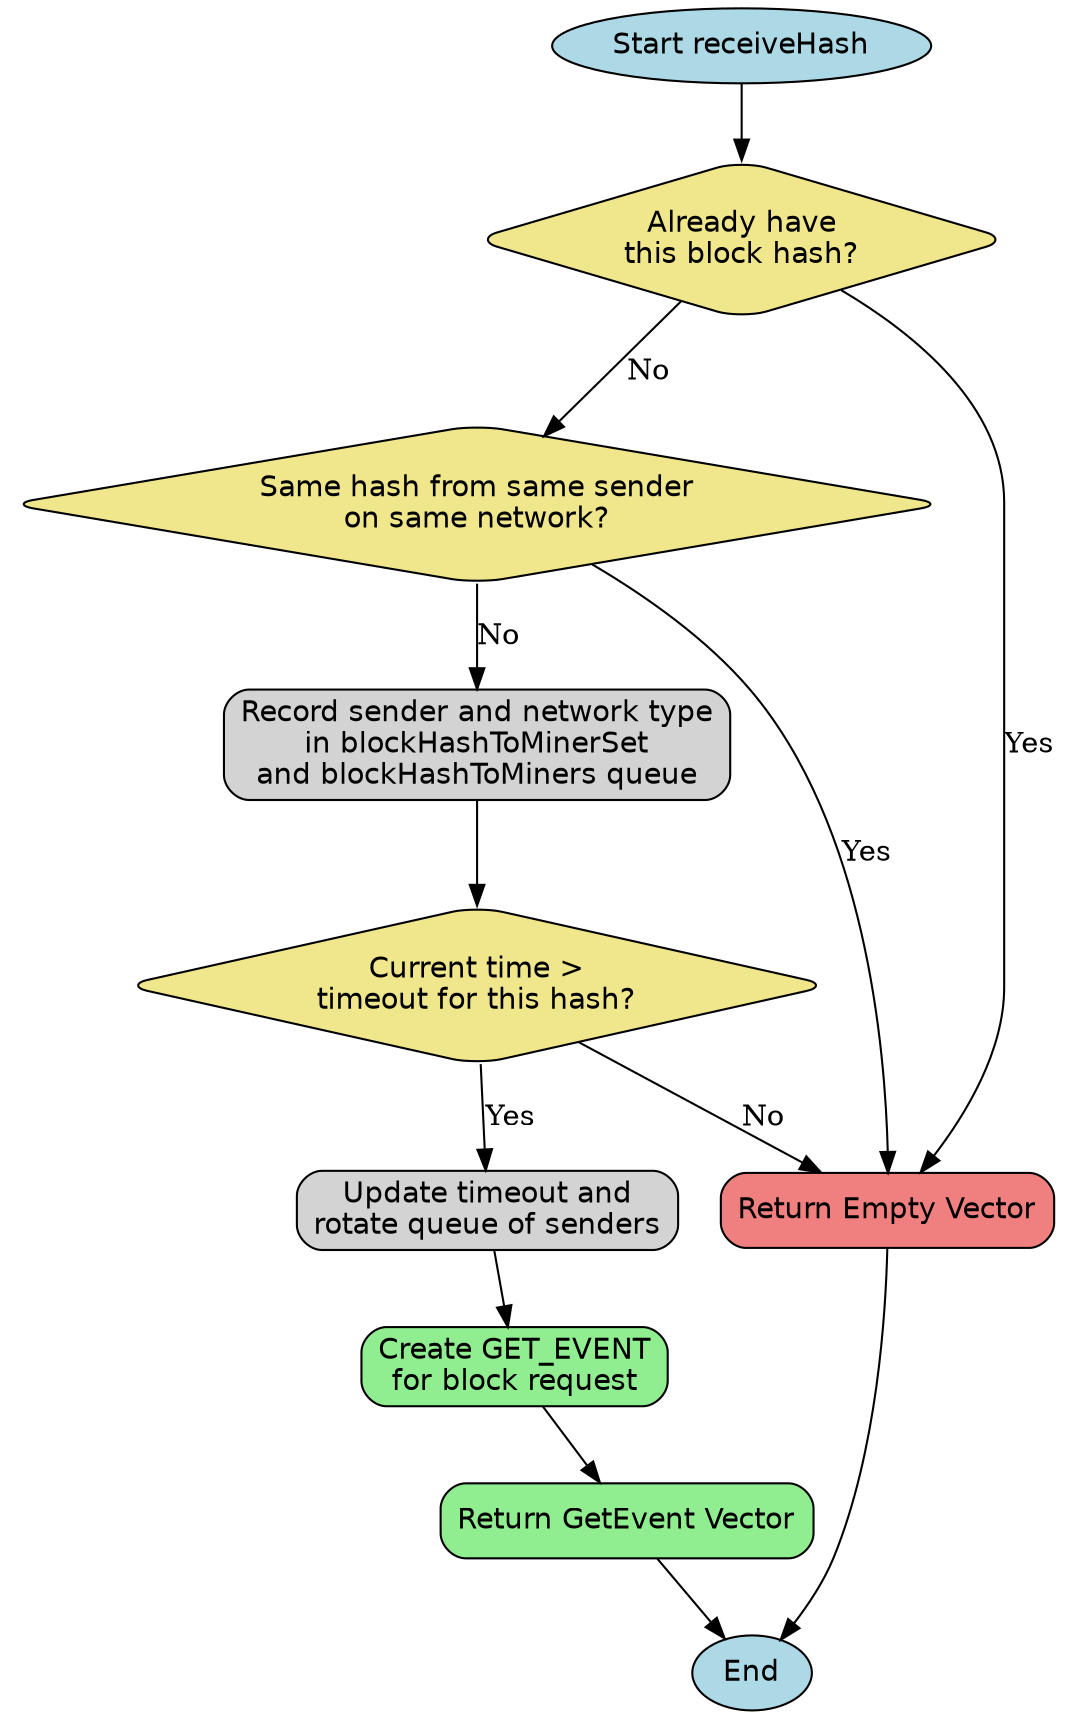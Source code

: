digraph receiveHashFlow {
    rankdir=TB;
    
    // Node styles
    node [shape=box, style="filled,rounded", fontname="Helvetica"];
    start_node [label="Start receiveHash", shape=ellipse, fillcolor=lightblue];
    end_node [label="End", shape=ellipse, fillcolor=lightblue];

    // Nodes
    start_node;
    check_hash_exists [
        label="Already have\nthis block hash?",
        shape=diamond,
        fillcolor=khaki
    ];
    
    check_duplicate_sender [
        label="Same hash from same sender\non same network?",
        shape=diamond,
        fillcolor=khaki
    ];
    
    record_sender [
        label="Record sender and network type\nin blockHashToMinerSet\nand blockHashToMiners queue",
        shape=box,
        fillcolor=lightgrey
    ];
    
    check_timeout [
        label="Current time >\ntimeout for this hash?",
        shape=diamond,
        fillcolor=khaki
    ];
    
    update_timeout [
        label="Update timeout and\nrotate queue of senders",
        shape=box,
        fillcolor=lightgrey
    ];
    
    create_get_event [
        label="Create GET_EVENT\nfor block request",
        shape=box,
        fillcolor=lightgreen
    ];
    
    return_empty [
        label="Return Empty Vector",
        shape=box,
        fillcolor=lightcoral
    ];
    
    return_get_event [
        label="Return GetEvent Vector",
        shape=box,
        fillcolor=lightgreen
    ];
    
    end_node;

    // Edges
    start_node -> check_hash_exists;
    
    check_hash_exists -> return_empty [label="Yes"];
    check_hash_exists -> check_duplicate_sender [label="No"];
    
    check_duplicate_sender -> return_empty [label="Yes"];
    check_duplicate_sender -> record_sender [label="No"];
    
    record_sender -> check_timeout;
    
    check_timeout -> return_empty [label="No"];
    check_timeout -> update_timeout [label="Yes"];
    
    update_timeout -> create_get_event;
    create_get_event -> return_get_event;
    
    return_get_event -> end_node;
    return_empty -> end_node;
}